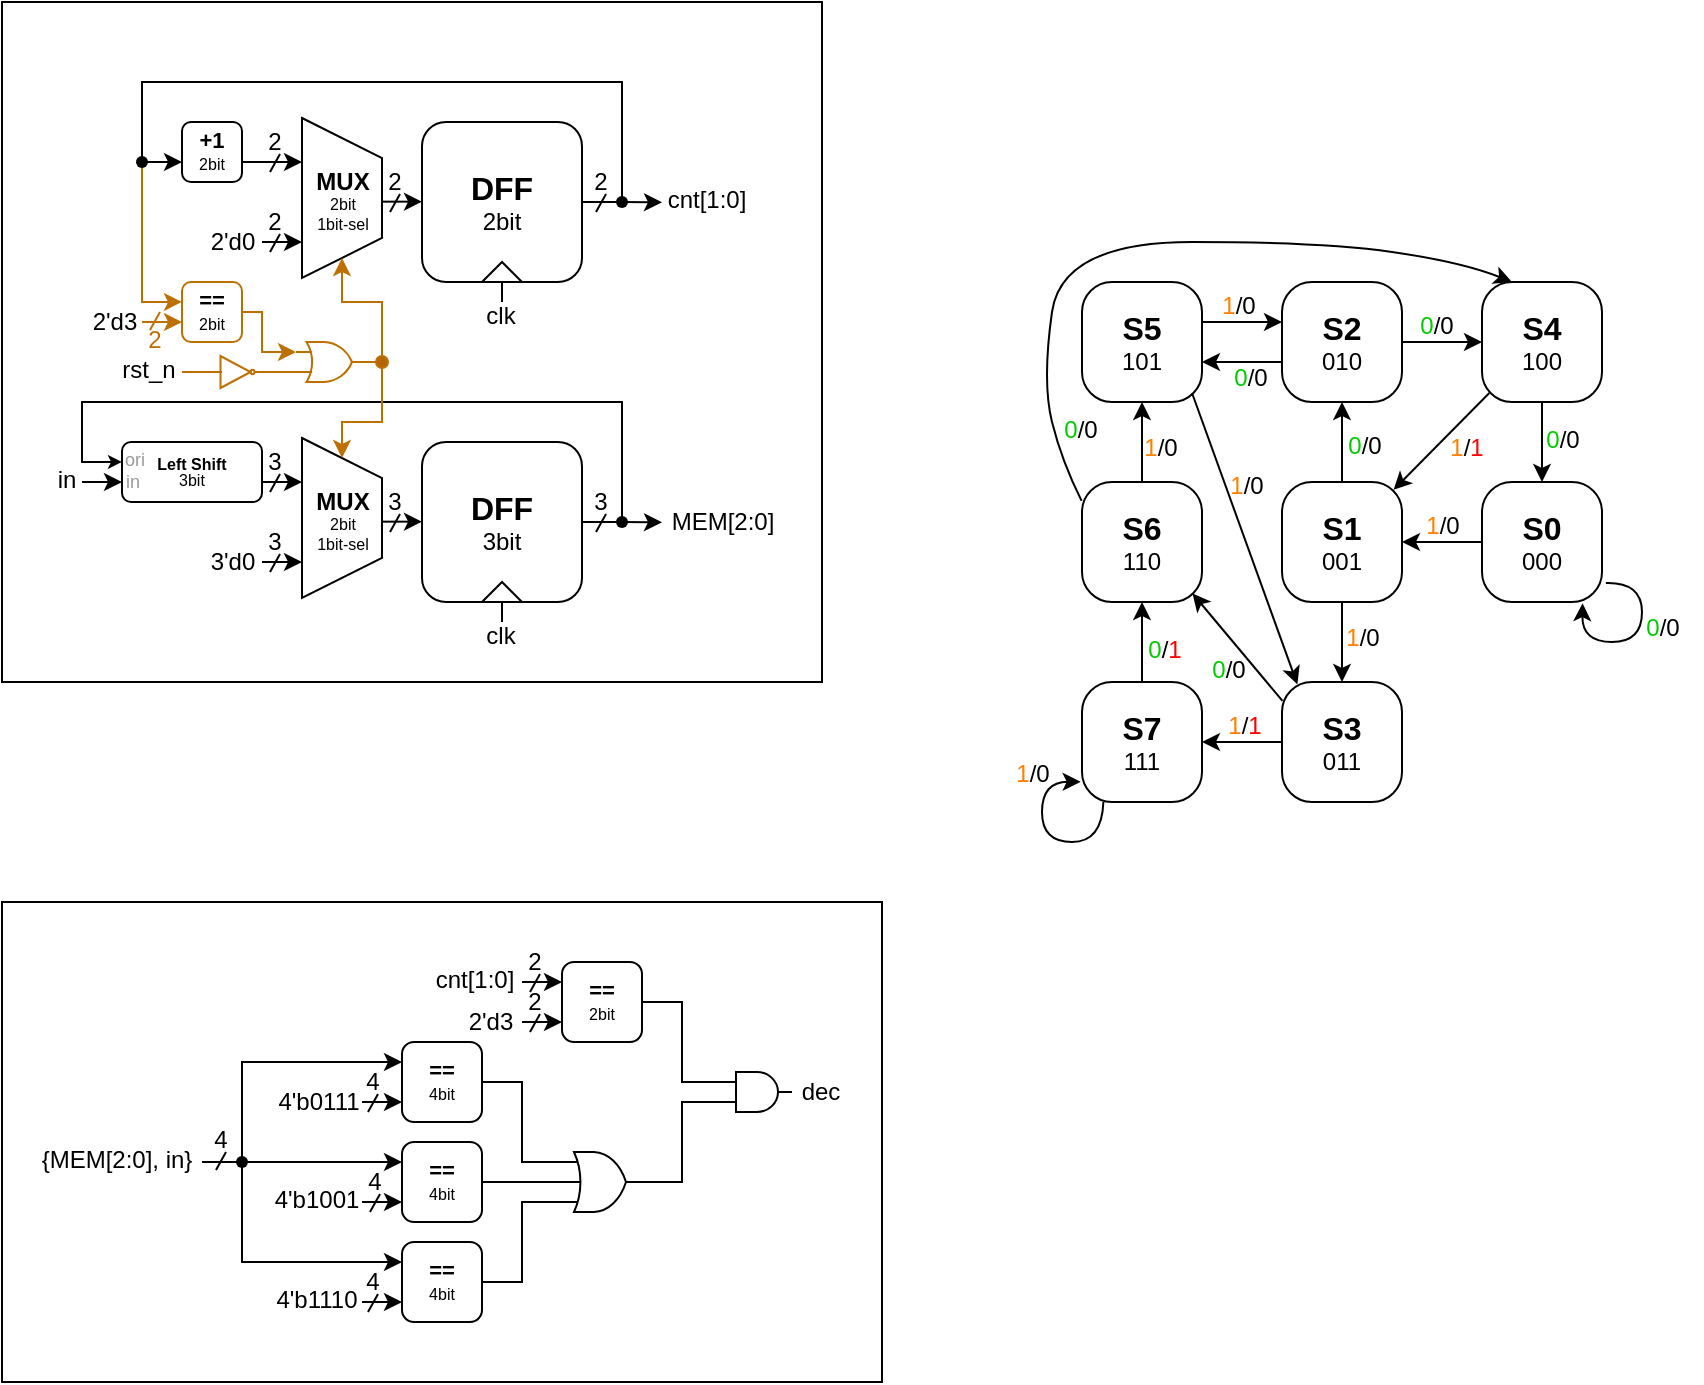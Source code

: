 <mxfile version="24.7.17">
  <diagram name="Page-1" id="tBIAlemMxgHySIvlNtww">
    <mxGraphModel dx="348" dy="252" grid="1" gridSize="10" guides="1" tooltips="1" connect="1" arrows="1" fold="1" page="1" pageScale="1" pageWidth="1920" pageHeight="1200" math="0" shadow="0">
      <root>
        <mxCell id="0" />
        <mxCell id="1" parent="0" />
        <mxCell id="8yPZDUSScdOwpXyMWIPr-29" value="" style="rounded=0;whiteSpace=wrap;html=1;fillColor=none;" parent="1" vertex="1">
          <mxGeometry x="40" y="490" width="440" height="240" as="geometry" />
        </mxCell>
        <mxCell id="8yPZDUSScdOwpXyMWIPr-31" value="2" style="text;html=1;align=center;verticalAlign=middle;resizable=0;points=[];autosize=1;strokeColor=none;fillColor=none;fontColor=#BD7000;" parent="1" vertex="1">
          <mxGeometry x="101" y="194" width="30" height="30" as="geometry" />
        </mxCell>
        <mxCell id="p_a_CTLqghPlbBbGNk3w-123" value="" style="rounded=0;whiteSpace=wrap;html=1;fillColor=none;" parent="1" vertex="1">
          <mxGeometry x="40" y="40" width="410" height="340" as="geometry" />
        </mxCell>
        <mxCell id="p_a_CTLqghPlbBbGNk3w-119" value="clk" style="text;html=1;align=center;verticalAlign=middle;resizable=0;points=[];autosize=1;strokeColor=none;fillColor=none;" parent="1" vertex="1">
          <mxGeometry x="269" y="182" width="40" height="30" as="geometry" />
        </mxCell>
        <mxCell id="3c06vO752q_vNFaw-Ofs-1" value="&lt;font style=&quot;font-size: 16px;&quot;&gt;&lt;b&gt;DFF&lt;/b&gt;&lt;/font&gt;&lt;div&gt;&lt;font style=&quot;font-size: 12px;&quot;&gt;2bit&lt;/font&gt;&lt;/div&gt;" style="rounded=1;whiteSpace=wrap;html=1;" parent="1" vertex="1">
          <mxGeometry x="250" y="100" width="80" height="80" as="geometry" />
        </mxCell>
        <mxCell id="p_a_CTLqghPlbBbGNk3w-1" style="edgeStyle=orthogonalEdgeStyle;rounded=0;orthogonalLoop=1;jettySize=auto;html=1;exitX=1;exitY=0.5;exitDx=0;exitDy=0;" parent="1" source="3c06vO752q_vNFaw-Ofs-1" edge="1">
          <mxGeometry relative="1" as="geometry">
            <mxPoint x="370" y="140.167" as="targetPoint" />
          </mxGeometry>
        </mxCell>
        <mxCell id="p_a_CTLqghPlbBbGNk3w-2" value="cnt[1:0]" style="text;html=1;align=center;verticalAlign=middle;resizable=0;points=[];autosize=1;strokeColor=none;fillColor=none;" parent="1" vertex="1">
          <mxGeometry x="362" y="124" width="60" height="30" as="geometry" />
        </mxCell>
        <mxCell id="p_a_CTLqghPlbBbGNk3w-5" value="" style="group" parent="1" vertex="1" connectable="0">
          <mxGeometry x="324" y="115" width="30" height="30" as="geometry" />
        </mxCell>
        <mxCell id="p_a_CTLqghPlbBbGNk3w-4" value="2" style="text;html=1;align=center;verticalAlign=middle;resizable=0;points=[];autosize=1;strokeColor=none;fillColor=none;" parent="p_a_CTLqghPlbBbGNk3w-5" vertex="1">
          <mxGeometry width="30" height="30" as="geometry" />
        </mxCell>
        <mxCell id="p_a_CTLqghPlbBbGNk3w-3" value="" style="endArrow=none;html=1;rounded=0;" parent="p_a_CTLqghPlbBbGNk3w-5" edge="1">
          <mxGeometry width="50" height="50" relative="1" as="geometry">
            <mxPoint x="13" y="30" as="sourcePoint" />
            <mxPoint x="18" y="21" as="targetPoint" />
          </mxGeometry>
        </mxCell>
        <mxCell id="p_a_CTLqghPlbBbGNk3w-6" value="" style="shape=trapezoid;perimeter=trapezoidPerimeter;whiteSpace=wrap;html=1;fixedSize=1;rotation=90;" parent="1" vertex="1">
          <mxGeometry x="170" y="118" width="80" height="40" as="geometry" />
        </mxCell>
        <mxCell id="p_a_CTLqghPlbBbGNk3w-7" value="&lt;b&gt;MUX&lt;/b&gt;&lt;div style=&quot;font-size: 8px;&quot;&gt;&lt;font style=&quot;font-size: 8px;&quot;&gt;2bit&lt;/font&gt;&lt;/div&gt;&lt;div style=&quot;font-size: 8px;&quot;&gt;&lt;font style=&quot;font-size: 8px;&quot;&gt;1bit-sel&lt;/font&gt;&lt;/div&gt;" style="text;html=1;align=center;verticalAlign=middle;resizable=0;points=[];autosize=1;strokeColor=none;fillColor=none;" parent="1" vertex="1">
          <mxGeometry x="185" y="114" width="50" height="50" as="geometry" />
        </mxCell>
        <mxCell id="p_a_CTLqghPlbBbGNk3w-8" value="" style="endArrow=classic;html=1;rounded=0;" parent="1" edge="1">
          <mxGeometry width="50" height="50" relative="1" as="geometry">
            <mxPoint x="230" y="139.83" as="sourcePoint" />
            <mxPoint x="250" y="139.83" as="targetPoint" />
          </mxGeometry>
        </mxCell>
        <mxCell id="p_a_CTLqghPlbBbGNk3w-9" value="" style="endArrow=classic;html=1;rounded=0;" parent="1" edge="1">
          <mxGeometry width="50" height="50" relative="1" as="geometry">
            <mxPoint x="170" y="160" as="sourcePoint" />
            <mxPoint x="190" y="160" as="targetPoint" />
          </mxGeometry>
        </mxCell>
        <mxCell id="p_a_CTLqghPlbBbGNk3w-10" value="" style="endArrow=classic;html=1;rounded=0;" parent="1" edge="1">
          <mxGeometry width="50" height="50" relative="1" as="geometry">
            <mxPoint x="160" y="120" as="sourcePoint" />
            <mxPoint x="190" y="120" as="targetPoint" />
          </mxGeometry>
        </mxCell>
        <mxCell id="p_a_CTLqghPlbBbGNk3w-11" value="" style="endArrow=classic;html=1;rounded=0;edgeStyle=orthogonalEdgeStyle;entryX=0;entryY=0.667;entryDx=0;entryDy=0;entryPerimeter=0;" parent="1" target="p_a_CTLqghPlbBbGNk3w-12" edge="1">
          <mxGeometry width="50" height="50" relative="1" as="geometry">
            <mxPoint x="350" y="140" as="sourcePoint" />
            <mxPoint x="120" y="120" as="targetPoint" />
            <Array as="points">
              <mxPoint x="350" y="80" />
              <mxPoint x="110" y="80" />
              <mxPoint x="110" y="120" />
            </Array>
          </mxGeometry>
        </mxCell>
        <mxCell id="p_a_CTLqghPlbBbGNk3w-12" value="&lt;p style=&quot;line-height: 0%; font-size: 11px;&quot;&gt;&lt;b&gt;+1&lt;/b&gt;&lt;/p&gt;&lt;div style=&quot;line-height: 0%;&quot;&gt;&lt;font style=&quot;font-size: 8px;&quot;&gt;2bit&lt;/font&gt;&lt;/div&gt;&lt;p&gt;&lt;/p&gt;" style="rounded=1;whiteSpace=wrap;html=1;" parent="1" vertex="1">
          <mxGeometry x="130" y="100" width="30" height="30" as="geometry" />
        </mxCell>
        <mxCell id="p_a_CTLqghPlbBbGNk3w-13" value="" style="group" parent="1" vertex="1" connectable="0">
          <mxGeometry x="161" y="95" width="30" height="30" as="geometry" />
        </mxCell>
        <mxCell id="p_a_CTLqghPlbBbGNk3w-14" value="2" style="text;html=1;align=center;verticalAlign=middle;resizable=0;points=[];autosize=1;strokeColor=none;fillColor=none;" parent="p_a_CTLqghPlbBbGNk3w-13" vertex="1">
          <mxGeometry width="30" height="30" as="geometry" />
        </mxCell>
        <mxCell id="p_a_CTLqghPlbBbGNk3w-15" value="" style="endArrow=none;html=1;rounded=0;" parent="p_a_CTLqghPlbBbGNk3w-13" edge="1">
          <mxGeometry width="50" height="50" relative="1" as="geometry">
            <mxPoint x="13" y="30" as="sourcePoint" />
            <mxPoint x="18" y="21" as="targetPoint" />
          </mxGeometry>
        </mxCell>
        <mxCell id="p_a_CTLqghPlbBbGNk3w-16" value="" style="group" parent="1" vertex="1" connectable="0">
          <mxGeometry x="221" y="115" width="30" height="30" as="geometry" />
        </mxCell>
        <mxCell id="p_a_CTLqghPlbBbGNk3w-17" value="2" style="text;html=1;align=center;verticalAlign=middle;resizable=0;points=[];autosize=1;strokeColor=none;fillColor=none;" parent="p_a_CTLqghPlbBbGNk3w-16" vertex="1">
          <mxGeometry width="30" height="30" as="geometry" />
        </mxCell>
        <mxCell id="p_a_CTLqghPlbBbGNk3w-18" value="" style="endArrow=none;html=1;rounded=0;" parent="p_a_CTLqghPlbBbGNk3w-16" edge="1">
          <mxGeometry width="50" height="50" relative="1" as="geometry">
            <mxPoint x="13" y="30" as="sourcePoint" />
            <mxPoint x="18" y="21" as="targetPoint" />
          </mxGeometry>
        </mxCell>
        <mxCell id="p_a_CTLqghPlbBbGNk3w-19" value="2&#39;d0" style="text;html=1;align=center;verticalAlign=middle;resizable=0;points=[];autosize=1;strokeColor=none;fillColor=none;" parent="1" vertex="1">
          <mxGeometry x="130" y="145" width="50" height="30" as="geometry" />
        </mxCell>
        <mxCell id="p_a_CTLqghPlbBbGNk3w-20" value="" style="shape=ellipse;fillColor=#000000;strokeColor=none;html=1;sketch=0;fontFamily=Helvetica;fontSize=11;fontColor=default;labelBackgroundColor=default;" parent="1" vertex="1">
          <mxGeometry x="347" y="137" width="6" height="6" as="geometry" />
        </mxCell>
        <mxCell id="p_a_CTLqghPlbBbGNk3w-48" value="&lt;font style=&quot;font-size: 16px;&quot;&gt;&lt;b&gt;DFF&lt;/b&gt;&lt;/font&gt;&lt;div&gt;&lt;font style=&quot;font-size: 12px;&quot;&gt;3bit&lt;/font&gt;&lt;/div&gt;" style="rounded=1;whiteSpace=wrap;html=1;" parent="1" vertex="1">
          <mxGeometry x="250" y="260" width="80" height="80" as="geometry" />
        </mxCell>
        <mxCell id="p_a_CTLqghPlbBbGNk3w-49" style="edgeStyle=orthogonalEdgeStyle;rounded=0;orthogonalLoop=1;jettySize=auto;html=1;exitX=1;exitY=0.5;exitDx=0;exitDy=0;" parent="1" source="p_a_CTLqghPlbBbGNk3w-48" edge="1">
          <mxGeometry relative="1" as="geometry">
            <mxPoint x="370" y="300.167" as="targetPoint" />
          </mxGeometry>
        </mxCell>
        <mxCell id="p_a_CTLqghPlbBbGNk3w-50" value="MEM[2:0]" style="text;html=1;align=center;verticalAlign=middle;resizable=0;points=[];autosize=1;strokeColor=none;fillColor=none;" parent="1" vertex="1">
          <mxGeometry x="365" y="285" width="70" height="30" as="geometry" />
        </mxCell>
        <mxCell id="p_a_CTLqghPlbBbGNk3w-51" value="" style="group" parent="1" vertex="1" connectable="0">
          <mxGeometry x="324" y="275" width="30" height="30" as="geometry" />
        </mxCell>
        <mxCell id="p_a_CTLqghPlbBbGNk3w-52" value="3" style="text;html=1;align=center;verticalAlign=middle;resizable=0;points=[];autosize=1;strokeColor=none;fillColor=none;" parent="p_a_CTLqghPlbBbGNk3w-51" vertex="1">
          <mxGeometry width="30" height="30" as="geometry" />
        </mxCell>
        <mxCell id="p_a_CTLqghPlbBbGNk3w-53" value="" style="endArrow=none;html=1;rounded=0;" parent="p_a_CTLqghPlbBbGNk3w-51" edge="1">
          <mxGeometry width="50" height="50" relative="1" as="geometry">
            <mxPoint x="13" y="30" as="sourcePoint" />
            <mxPoint x="18" y="21" as="targetPoint" />
          </mxGeometry>
        </mxCell>
        <mxCell id="p_a_CTLqghPlbBbGNk3w-54" value="" style="shape=trapezoid;perimeter=trapezoidPerimeter;whiteSpace=wrap;html=1;fixedSize=1;rotation=90;" parent="1" vertex="1">
          <mxGeometry x="170" y="278" width="80" height="40" as="geometry" />
        </mxCell>
        <mxCell id="p_a_CTLqghPlbBbGNk3w-55" value="&lt;b&gt;MUX&lt;/b&gt;&lt;div style=&quot;font-size: 8px;&quot;&gt;&lt;font style=&quot;font-size: 8px;&quot;&gt;2bit&lt;/font&gt;&lt;/div&gt;&lt;div style=&quot;font-size: 8px;&quot;&gt;&lt;font style=&quot;font-size: 8px;&quot;&gt;1bit-sel&lt;/font&gt;&lt;/div&gt;" style="text;html=1;align=center;verticalAlign=middle;resizable=0;points=[];autosize=1;strokeColor=none;fillColor=none;" parent="1" vertex="1">
          <mxGeometry x="185" y="274" width="50" height="50" as="geometry" />
        </mxCell>
        <mxCell id="p_a_CTLqghPlbBbGNk3w-56" value="" style="endArrow=classic;html=1;rounded=0;" parent="1" edge="1">
          <mxGeometry width="50" height="50" relative="1" as="geometry">
            <mxPoint x="230" y="299.83" as="sourcePoint" />
            <mxPoint x="250" y="299.83" as="targetPoint" />
          </mxGeometry>
        </mxCell>
        <mxCell id="p_a_CTLqghPlbBbGNk3w-57" value="" style="endArrow=classic;html=1;rounded=0;" parent="1" edge="1">
          <mxGeometry width="50" height="50" relative="1" as="geometry">
            <mxPoint x="170" y="320" as="sourcePoint" />
            <mxPoint x="190" y="320" as="targetPoint" />
          </mxGeometry>
        </mxCell>
        <mxCell id="p_a_CTLqghPlbBbGNk3w-58" value="" style="endArrow=classic;html=1;rounded=0;" parent="1" edge="1">
          <mxGeometry width="50" height="50" relative="1" as="geometry">
            <mxPoint x="160" y="280" as="sourcePoint" />
            <mxPoint x="190" y="280" as="targetPoint" />
          </mxGeometry>
        </mxCell>
        <mxCell id="p_a_CTLqghPlbBbGNk3w-59" value="" style="endArrow=classic;html=1;rounded=0;edgeStyle=orthogonalEdgeStyle;entryX=0;entryY=0.333;entryDx=0;entryDy=0;entryPerimeter=0;endSize=4;" parent="1" target="p_a_CTLqghPlbBbGNk3w-60" edge="1">
          <mxGeometry width="50" height="50" relative="1" as="geometry">
            <mxPoint x="350" y="300" as="sourcePoint" />
            <mxPoint x="120" y="280" as="targetPoint" />
            <Array as="points">
              <mxPoint x="350" y="240" />
              <mxPoint x="80" y="240" />
              <mxPoint x="80" y="270" />
            </Array>
          </mxGeometry>
        </mxCell>
        <mxCell id="p_a_CTLqghPlbBbGNk3w-60" value="&lt;p style=&quot;line-height: 0%; font-size: 8px;&quot;&gt;&lt;b style=&quot;font-size: 8px;&quot;&gt;&lt;font style=&quot;font-size: 8px;&quot;&gt;Left Shift&lt;/font&gt;&lt;/b&gt;&lt;/p&gt;&lt;div style=&quot;line-height: 0%; font-size: 8px;&quot;&gt;&lt;font style=&quot;font-size: 8px;&quot;&gt;3bit&lt;/font&gt;&lt;/div&gt;&lt;p style=&quot;font-size: 8px;&quot;&gt;&lt;/p&gt;" style="rounded=1;whiteSpace=wrap;html=1;fontSize=8;" parent="1" vertex="1">
          <mxGeometry x="100" y="260" width="70" height="30" as="geometry" />
        </mxCell>
        <mxCell id="p_a_CTLqghPlbBbGNk3w-61" value="" style="group" parent="1" vertex="1" connectable="0">
          <mxGeometry x="161" y="255" width="30" height="30" as="geometry" />
        </mxCell>
        <mxCell id="p_a_CTLqghPlbBbGNk3w-62" value="3" style="text;html=1;align=center;verticalAlign=middle;resizable=0;points=[];autosize=1;strokeColor=none;fillColor=none;" parent="p_a_CTLqghPlbBbGNk3w-61" vertex="1">
          <mxGeometry width="30" height="30" as="geometry" />
        </mxCell>
        <mxCell id="p_a_CTLqghPlbBbGNk3w-63" value="" style="endArrow=none;html=1;rounded=0;" parent="p_a_CTLqghPlbBbGNk3w-61" edge="1">
          <mxGeometry width="50" height="50" relative="1" as="geometry">
            <mxPoint x="13" y="30" as="sourcePoint" />
            <mxPoint x="18" y="21" as="targetPoint" />
          </mxGeometry>
        </mxCell>
        <mxCell id="p_a_CTLqghPlbBbGNk3w-64" value="" style="group" parent="1" vertex="1" connectable="0">
          <mxGeometry x="221" y="275" width="30" height="30" as="geometry" />
        </mxCell>
        <mxCell id="p_a_CTLqghPlbBbGNk3w-65" value="3" style="text;html=1;align=center;verticalAlign=middle;resizable=0;points=[];autosize=1;strokeColor=none;fillColor=none;" parent="p_a_CTLqghPlbBbGNk3w-64" vertex="1">
          <mxGeometry width="30" height="30" as="geometry" />
        </mxCell>
        <mxCell id="p_a_CTLqghPlbBbGNk3w-66" value="" style="endArrow=none;html=1;rounded=0;" parent="p_a_CTLqghPlbBbGNk3w-64" edge="1">
          <mxGeometry width="50" height="50" relative="1" as="geometry">
            <mxPoint x="13" y="30" as="sourcePoint" />
            <mxPoint x="18" y="21" as="targetPoint" />
          </mxGeometry>
        </mxCell>
        <mxCell id="p_a_CTLqghPlbBbGNk3w-67" value="3&#39;d0" style="text;html=1;align=center;verticalAlign=middle;resizable=0;points=[];autosize=1;strokeColor=none;fillColor=none;" parent="1" vertex="1">
          <mxGeometry x="130" y="305" width="50" height="30" as="geometry" />
        </mxCell>
        <mxCell id="p_a_CTLqghPlbBbGNk3w-68" value="" style="shape=ellipse;fillColor=#000000;strokeColor=none;html=1;sketch=0;fontFamily=Helvetica;fontSize=11;fontColor=default;labelBackgroundColor=default;" parent="1" vertex="1">
          <mxGeometry x="347" y="297" width="6" height="6" as="geometry" />
        </mxCell>
        <mxCell id="p_a_CTLqghPlbBbGNk3w-70" value="" style="endArrow=classic;html=1;rounded=0;edgeStyle=orthogonalEdgeStyle;endFill=1;entryX=0;entryY=0.333;entryDx=0;entryDy=0;entryPerimeter=0;fillColor=#f0a30a;strokeColor=#BD7000;" parent="1" target="p_a_CTLqghPlbBbGNk3w-74" edge="1">
          <mxGeometry width="50" height="50" relative="1" as="geometry">
            <mxPoint x="110" y="120" as="sourcePoint" />
            <mxPoint x="100" y="190" as="targetPoint" />
            <Array as="points">
              <mxPoint x="110" y="190" />
            </Array>
          </mxGeometry>
        </mxCell>
        <mxCell id="p_a_CTLqghPlbBbGNk3w-71" value="" style="endArrow=classic;html=1;rounded=0;fillColor=#f0a30a;strokeColor=#BD7000;" parent="1" edge="1">
          <mxGeometry width="50" height="50" relative="1" as="geometry">
            <mxPoint x="110" y="200" as="sourcePoint" />
            <mxPoint x="130" y="200" as="targetPoint" />
          </mxGeometry>
        </mxCell>
        <mxCell id="p_a_CTLqghPlbBbGNk3w-82" style="edgeStyle=orthogonalEdgeStyle;rounded=0;orthogonalLoop=1;jettySize=auto;html=1;exitX=1;exitY=0.5;exitDx=0;exitDy=0;exitPerimeter=0;entryX=1;entryY=0.5;entryDx=0;entryDy=0;fillColor=#f0a30a;strokeColor=#BD7000;" parent="1" source="p_a_CTLqghPlbBbGNk3w-72" target="p_a_CTLqghPlbBbGNk3w-6" edge="1">
          <mxGeometry relative="1" as="geometry">
            <mxPoint x="230.0" y="219.963" as="targetPoint" />
            <Array as="points">
              <mxPoint x="230" y="220" />
              <mxPoint x="230" y="190" />
              <mxPoint x="210" y="190" />
            </Array>
          </mxGeometry>
        </mxCell>
        <mxCell id="p_a_CTLqghPlbBbGNk3w-72" value="" style="verticalLabelPosition=bottom;shadow=0;dashed=0;align=center;html=1;verticalAlign=top;shape=mxgraph.electrical.logic_gates.logic_gate;operation=or;rotation=0;fillColor=none;fontColor=#000000;strokeColor=#BD7000;" parent="1" vertex="1">
          <mxGeometry x="187" y="210" width="35" height="20" as="geometry" />
        </mxCell>
        <mxCell id="p_a_CTLqghPlbBbGNk3w-73" value="" style="shape=ellipse;fillColor=#000000;strokeColor=none;html=1;sketch=0;fontFamily=Helvetica;fontSize=11;fontColor=default;labelBackgroundColor=default;" parent="1" vertex="1">
          <mxGeometry x="107" y="117" width="6" height="6" as="geometry" />
        </mxCell>
        <mxCell id="p_a_CTLqghPlbBbGNk3w-74" value="&lt;p style=&quot;line-height: 0%; font-size: 11px;&quot;&gt;&lt;b&gt;==&lt;/b&gt;&lt;/p&gt;&lt;div style=&quot;line-height: 0%;&quot;&gt;&lt;font style=&quot;font-size: 8px;&quot;&gt;2bit&lt;/font&gt;&lt;/div&gt;&lt;p&gt;&lt;/p&gt;" style="rounded=1;whiteSpace=wrap;html=1;fillColor=none;fontColor=#000000;strokeColor=#BD7000;" parent="1" vertex="1">
          <mxGeometry x="130" y="180" width="30" height="30" as="geometry" />
        </mxCell>
        <mxCell id="p_a_CTLqghPlbBbGNk3w-75" value="2&#39;d3" style="text;html=1;align=center;verticalAlign=middle;resizable=0;points=[];autosize=1;strokeColor=none;fillColor=none;fontColor=#000000;" parent="1" vertex="1">
          <mxGeometry x="71" y="185" width="50" height="30" as="geometry" />
        </mxCell>
        <mxCell id="p_a_CTLqghPlbBbGNk3w-76" style="edgeStyle=orthogonalEdgeStyle;rounded=0;orthogonalLoop=1;jettySize=auto;html=1;exitX=1;exitY=0.5;exitDx=0;exitDy=0;entryX=0;entryY=0.25;entryDx=0;entryDy=0;entryPerimeter=0;fillColor=#f0a30a;strokeColor=#BD7000;" parent="1" source="p_a_CTLqghPlbBbGNk3w-74" target="p_a_CTLqghPlbBbGNk3w-72" edge="1">
          <mxGeometry relative="1" as="geometry">
            <Array as="points">
              <mxPoint x="170" y="195" />
              <mxPoint x="170" y="215" />
            </Array>
          </mxGeometry>
        </mxCell>
        <mxCell id="p_a_CTLqghPlbBbGNk3w-80" style="edgeStyle=orthogonalEdgeStyle;rounded=0;orthogonalLoop=1;jettySize=auto;html=1;exitX=0;exitY=0.5;exitDx=0;exitDy=0;exitPerimeter=0;endArrow=none;endFill=0;fillColor=#f0a30a;strokeColor=#BD7000;" parent="1" source="p_a_CTLqghPlbBbGNk3w-78" edge="1">
          <mxGeometry relative="1" as="geometry">
            <mxPoint x="130.0" y="225.047" as="targetPoint" />
          </mxGeometry>
        </mxCell>
        <mxCell id="p_a_CTLqghPlbBbGNk3w-78" value="" style="verticalLabelPosition=bottom;shadow=0;dashed=0;align=center;html=1;verticalAlign=top;shape=mxgraph.electrical.logic_gates.inverter_2;rotation=0;fillColor=none;fontColor=#000000;strokeColor=#BD7000;" parent="1" vertex="1">
          <mxGeometry x="145" y="217" width="25" height="16" as="geometry" />
        </mxCell>
        <mxCell id="p_a_CTLqghPlbBbGNk3w-79" style="edgeStyle=orthogonalEdgeStyle;rounded=0;orthogonalLoop=1;jettySize=auto;html=1;exitX=1;exitY=0.5;exitDx=0;exitDy=0;exitPerimeter=0;endArrow=none;endFill=0;entryX=0;entryY=0.75;entryDx=0;entryDy=0;entryPerimeter=0;fillColor=#f0a30a;strokeColor=#BD7000;" parent="1" source="p_a_CTLqghPlbBbGNk3w-78" target="p_a_CTLqghPlbBbGNk3w-72" edge="1">
          <mxGeometry relative="1" as="geometry">
            <mxPoint x="180" y="225" as="targetPoint" />
          </mxGeometry>
        </mxCell>
        <mxCell id="p_a_CTLqghPlbBbGNk3w-81" value="rst_n" style="text;html=1;align=center;verticalAlign=middle;resizable=0;points=[];autosize=1;strokeColor=none;fillColor=none;fontColor=#000000;" parent="1" vertex="1">
          <mxGeometry x="88" y="209" width="50" height="30" as="geometry" />
        </mxCell>
        <mxCell id="p_a_CTLqghPlbBbGNk3w-83" style="edgeStyle=orthogonalEdgeStyle;rounded=0;orthogonalLoop=1;jettySize=auto;html=1;entryX=0;entryY=0.5;entryDx=0;entryDy=0;fillColor=#f0a30a;strokeColor=#BD7000;" parent="1" target="p_a_CTLqghPlbBbGNk3w-54" edge="1">
          <mxGeometry relative="1" as="geometry">
            <mxPoint x="220" y="178" as="targetPoint" />
            <mxPoint x="230" y="220" as="sourcePoint" />
            <Array as="points">
              <mxPoint x="230" y="250" />
              <mxPoint x="210" y="250" />
            </Array>
          </mxGeometry>
        </mxCell>
        <mxCell id="p_a_CTLqghPlbBbGNk3w-84" value="" style="shape=ellipse;fillColor=#B46504;strokeColor=#BD7000;html=1;sketch=0;fontFamily=Helvetica;fontSize=11;fontColor=#000000;labelBackgroundColor=default;" parent="1" vertex="1">
          <mxGeometry x="227" y="217" width="6" height="6" as="geometry" />
        </mxCell>
        <mxCell id="p_a_CTLqghPlbBbGNk3w-86" value="" style="endArrow=classic;html=1;rounded=0;" parent="1" edge="1">
          <mxGeometry width="50" height="50" relative="1" as="geometry">
            <mxPoint x="80" y="280" as="sourcePoint" />
            <mxPoint x="100" y="280" as="targetPoint" />
          </mxGeometry>
        </mxCell>
        <mxCell id="p_a_CTLqghPlbBbGNk3w-87" value="in" style="text;html=1;align=center;verticalAlign=middle;resizable=0;points=[];autosize=1;strokeColor=none;fillColor=none;" parent="1" vertex="1">
          <mxGeometry x="57" y="264" width="30" height="30" as="geometry" />
        </mxCell>
        <mxCell id="p_a_CTLqghPlbBbGNk3w-88" value="ori" style="text;html=1;align=center;verticalAlign=middle;resizable=0;points=[];autosize=1;strokeColor=none;fillColor=none;fontSize=9;fontColor=#999999;" parent="1" vertex="1">
          <mxGeometry x="91" y="259" width="30" height="20" as="geometry" />
        </mxCell>
        <mxCell id="p_a_CTLqghPlbBbGNk3w-89" value="in" style="text;html=1;align=center;verticalAlign=middle;resizable=0;points=[];autosize=1;strokeColor=none;fillColor=none;fontSize=9;fontColor=#999999;" parent="1" vertex="1">
          <mxGeometry x="90" y="270" width="30" height="20" as="geometry" />
        </mxCell>
        <mxCell id="p_a_CTLqghPlbBbGNk3w-90" value="" style="group" parent="1" vertex="1" connectable="0">
          <mxGeometry x="161" y="135" width="30" height="30" as="geometry" />
        </mxCell>
        <mxCell id="p_a_CTLqghPlbBbGNk3w-91" value="2" style="text;html=1;align=center;verticalAlign=middle;resizable=0;points=[];autosize=1;strokeColor=none;fillColor=none;" parent="p_a_CTLqghPlbBbGNk3w-90" vertex="1">
          <mxGeometry width="30" height="30" as="geometry" />
        </mxCell>
        <mxCell id="p_a_CTLqghPlbBbGNk3w-92" value="" style="endArrow=none;html=1;rounded=0;" parent="p_a_CTLqghPlbBbGNk3w-90" edge="1">
          <mxGeometry width="50" height="50" relative="1" as="geometry">
            <mxPoint x="13" y="30" as="sourcePoint" />
            <mxPoint x="18" y="21" as="targetPoint" />
          </mxGeometry>
        </mxCell>
        <mxCell id="p_a_CTLqghPlbBbGNk3w-93" value="" style="group" parent="1" vertex="1" connectable="0">
          <mxGeometry x="161" y="295" width="30" height="30" as="geometry" />
        </mxCell>
        <mxCell id="p_a_CTLqghPlbBbGNk3w-94" value="3" style="text;html=1;align=center;verticalAlign=middle;resizable=0;points=[];autosize=1;strokeColor=none;fillColor=none;" parent="p_a_CTLqghPlbBbGNk3w-93" vertex="1">
          <mxGeometry width="30" height="30" as="geometry" />
        </mxCell>
        <mxCell id="p_a_CTLqghPlbBbGNk3w-95" value="" style="endArrow=none;html=1;rounded=0;" parent="p_a_CTLqghPlbBbGNk3w-93" edge="1">
          <mxGeometry width="50" height="50" relative="1" as="geometry">
            <mxPoint x="13" y="30" as="sourcePoint" />
            <mxPoint x="18" y="21" as="targetPoint" />
          </mxGeometry>
        </mxCell>
        <mxCell id="p_a_CTLqghPlbBbGNk3w-109" style="edgeStyle=orthogonalEdgeStyle;rounded=0;orthogonalLoop=1;jettySize=auto;html=1;exitX=1;exitY=0.5;exitDx=0;exitDy=0;entryX=0;entryY=0.167;entryDx=0;entryDy=0;entryPerimeter=0;endArrow=none;endFill=0;" parent="1" source="p_a_CTLqghPlbBbGNk3w-96" target="p_a_CTLqghPlbBbGNk3w-110" edge="1">
          <mxGeometry relative="1" as="geometry">
            <mxPoint x="310" y="579.857" as="targetPoint" />
          </mxGeometry>
        </mxCell>
        <mxCell id="p_a_CTLqghPlbBbGNk3w-96" value="&lt;p style=&quot;line-height: 0%; font-size: 11px;&quot;&gt;&lt;b&gt;==&lt;/b&gt;&lt;/p&gt;&lt;div style=&quot;line-height: 0%;&quot;&gt;&lt;font style=&quot;font-size: 8px;&quot;&gt;4bit&lt;/font&gt;&lt;/div&gt;&lt;p&gt;&lt;/p&gt;" style="rounded=1;whiteSpace=wrap;html=1;" parent="1" vertex="1">
          <mxGeometry x="240" y="560" width="40" height="40" as="geometry" />
        </mxCell>
        <mxCell id="p_a_CTLqghPlbBbGNk3w-97" value="&lt;p style=&quot;line-height: 0%; font-size: 11px;&quot;&gt;&lt;b&gt;==&lt;/b&gt;&lt;/p&gt;&lt;div style=&quot;line-height: 0%;&quot;&gt;&lt;font style=&quot;font-size: 8px;&quot;&gt;4bit&lt;/font&gt;&lt;/div&gt;&lt;p&gt;&lt;/p&gt;" style="rounded=1;whiteSpace=wrap;html=1;" parent="1" vertex="1">
          <mxGeometry x="240" y="610" width="40" height="40" as="geometry" />
        </mxCell>
        <mxCell id="p_a_CTLqghPlbBbGNk3w-98" value="&lt;p style=&quot;line-height: 0%; font-size: 11px;&quot;&gt;&lt;b&gt;==&lt;/b&gt;&lt;/p&gt;&lt;div style=&quot;line-height: 0%;&quot;&gt;&lt;font style=&quot;font-size: 8px;&quot;&gt;4bit&lt;/font&gt;&lt;/div&gt;&lt;p&gt;&lt;/p&gt;" style="rounded=1;whiteSpace=wrap;html=1;" parent="1" vertex="1">
          <mxGeometry x="240" y="660" width="40" height="40" as="geometry" />
        </mxCell>
        <mxCell id="p_a_CTLqghPlbBbGNk3w-99" value="" style="endArrow=classic;html=1;rounded=0;entryX=0;entryY=0.75;entryDx=0;entryDy=0;" parent="1" target="p_a_CTLqghPlbBbGNk3w-96" edge="1">
          <mxGeometry width="50" height="50" relative="1" as="geometry">
            <mxPoint x="220" y="590" as="sourcePoint" />
            <mxPoint x="220" y="590" as="targetPoint" />
          </mxGeometry>
        </mxCell>
        <mxCell id="p_a_CTLqghPlbBbGNk3w-100" value="" style="endArrow=classic;html=1;rounded=0;entryX=0;entryY=0.75;entryDx=0;entryDy=0;" parent="1" edge="1">
          <mxGeometry width="50" height="50" relative="1" as="geometry">
            <mxPoint x="220" y="640" as="sourcePoint" />
            <mxPoint x="240" y="640" as="targetPoint" />
          </mxGeometry>
        </mxCell>
        <mxCell id="p_a_CTLqghPlbBbGNk3w-101" value="" style="endArrow=classic;html=1;rounded=0;entryX=0;entryY=0.75;entryDx=0;entryDy=0;" parent="1" edge="1">
          <mxGeometry width="50" height="50" relative="1" as="geometry">
            <mxPoint x="220" y="690" as="sourcePoint" />
            <mxPoint x="240" y="690" as="targetPoint" />
          </mxGeometry>
        </mxCell>
        <mxCell id="p_a_CTLqghPlbBbGNk3w-102" value="4&#39;b0111" style="text;html=1;align=center;verticalAlign=middle;resizable=0;points=[];autosize=1;strokeColor=none;fillColor=none;" parent="1" vertex="1">
          <mxGeometry x="168" y="575" width="60" height="30" as="geometry" />
        </mxCell>
        <mxCell id="p_a_CTLqghPlbBbGNk3w-103" value="4&#39;b1001" style="text;html=1;align=center;verticalAlign=middle;resizable=0;points=[];autosize=1;strokeColor=none;fillColor=none;" parent="1" vertex="1">
          <mxGeometry x="162" y="624" width="70" height="30" as="geometry" />
        </mxCell>
        <mxCell id="p_a_CTLqghPlbBbGNk3w-104" value="4&#39;b1110" style="text;html=1;align=center;verticalAlign=middle;resizable=0;points=[];autosize=1;strokeColor=none;fillColor=none;" parent="1" vertex="1">
          <mxGeometry x="167" y="674" width="60" height="30" as="geometry" />
        </mxCell>
        <mxCell id="p_a_CTLqghPlbBbGNk3w-105" value="" style="endArrow=classic;html=1;rounded=0;entryX=0;entryY=0.25;entryDx=0;entryDy=0;edgeStyle=orthogonalEdgeStyle;" parent="1" target="p_a_CTLqghPlbBbGNk3w-96" edge="1">
          <mxGeometry width="50" height="50" relative="1" as="geometry">
            <mxPoint x="140" y="620" as="sourcePoint" />
            <mxPoint x="170" y="590" as="targetPoint" />
            <Array as="points">
              <mxPoint x="160" y="620" />
              <mxPoint x="160" y="570" />
            </Array>
          </mxGeometry>
        </mxCell>
        <mxCell id="p_a_CTLqghPlbBbGNk3w-106" value="" style="endArrow=classic;html=1;rounded=0;" parent="1" edge="1">
          <mxGeometry width="50" height="50" relative="1" as="geometry">
            <mxPoint x="160" y="620" as="sourcePoint" />
            <mxPoint x="240" y="620" as="targetPoint" />
          </mxGeometry>
        </mxCell>
        <mxCell id="p_a_CTLqghPlbBbGNk3w-107" value="" style="endArrow=classic;html=1;rounded=0;entryX=0;entryY=0.25;entryDx=0;entryDy=0;edgeStyle=orthogonalEdgeStyle;" parent="1" target="p_a_CTLqghPlbBbGNk3w-98" edge="1">
          <mxGeometry width="50" height="50" relative="1" as="geometry">
            <mxPoint x="140" y="620" as="sourcePoint" />
            <mxPoint x="250" y="580" as="targetPoint" />
            <Array as="points">
              <mxPoint x="160" y="620" />
              <mxPoint x="160" y="670" />
            </Array>
          </mxGeometry>
        </mxCell>
        <mxCell id="p_a_CTLqghPlbBbGNk3w-108" value="" style="shape=ellipse;fillColor=#000000;strokeColor=none;html=1;sketch=0;fontFamily=Helvetica;fontSize=11;fontColor=default;labelBackgroundColor=default;" parent="1" vertex="1">
          <mxGeometry x="157" y="617" width="6" height="6" as="geometry" />
        </mxCell>
        <mxCell id="p_a_CTLqghPlbBbGNk3w-113" style="edgeStyle=orthogonalEdgeStyle;rounded=0;orthogonalLoop=1;jettySize=auto;html=1;exitX=1;exitY=0.5;exitDx=0;exitDy=0;exitPerimeter=0;" parent="1" source="p_a_CTLqghPlbBbGNk3w-110" edge="1">
          <mxGeometry relative="1" as="geometry">
            <mxPoint x="360.17" y="630.189" as="targetPoint" />
          </mxGeometry>
        </mxCell>
        <mxCell id="8yPZDUSScdOwpXyMWIPr-1" style="edgeStyle=orthogonalEdgeStyle;rounded=0;orthogonalLoop=1;jettySize=auto;html=1;exitX=1;exitY=0.5;exitDx=0;exitDy=0;exitPerimeter=0;endArrow=none;endFill=0;entryX=0;entryY=0.75;entryDx=0;entryDy=0;entryPerimeter=0;" parent="1" source="p_a_CTLqghPlbBbGNk3w-110" target="8yPZDUSScdOwpXyMWIPr-2" edge="1">
          <mxGeometry relative="1" as="geometry">
            <mxPoint x="400" y="630.333" as="targetPoint" />
          </mxGeometry>
        </mxCell>
        <mxCell id="p_a_CTLqghPlbBbGNk3w-110" value="" style="verticalLabelPosition=bottom;shadow=0;dashed=0;align=center;html=1;verticalAlign=top;shape=mxgraph.electrical.logic_gates.logic_gate;operation=or;rotation=0;numInputs=3;" parent="1" vertex="1">
          <mxGeometry x="320" y="615" width="40" height="30" as="geometry" />
        </mxCell>
        <mxCell id="p_a_CTLqghPlbBbGNk3w-111" style="edgeStyle=orthogonalEdgeStyle;rounded=0;orthogonalLoop=1;jettySize=auto;html=1;exitX=1;exitY=0.5;exitDx=0;exitDy=0;entryX=0;entryY=0.5;entryDx=0;entryDy=0;entryPerimeter=0;endArrow=none;endFill=0;" parent="1" source="p_a_CTLqghPlbBbGNk3w-97" target="p_a_CTLqghPlbBbGNk3w-110" edge="1">
          <mxGeometry relative="1" as="geometry" />
        </mxCell>
        <mxCell id="p_a_CTLqghPlbBbGNk3w-112" style="edgeStyle=orthogonalEdgeStyle;rounded=0;orthogonalLoop=1;jettySize=auto;html=1;exitX=1;exitY=0.5;exitDx=0;exitDy=0;entryX=0;entryY=0.833;entryDx=0;entryDy=0;entryPerimeter=0;endArrow=none;endFill=0;" parent="1" source="p_a_CTLqghPlbBbGNk3w-98" target="p_a_CTLqghPlbBbGNk3w-110" edge="1">
          <mxGeometry relative="1" as="geometry" />
        </mxCell>
        <mxCell id="p_a_CTLqghPlbBbGNk3w-114" value="dec" style="text;html=1;align=center;verticalAlign=middle;resizable=0;points=[];autosize=1;strokeColor=none;fillColor=none;" parent="1" vertex="1">
          <mxGeometry x="429" y="570" width="40" height="30" as="geometry" />
        </mxCell>
        <mxCell id="p_a_CTLqghPlbBbGNk3w-115" value="{MEM[2:0], in}" style="text;html=1;align=center;verticalAlign=middle;resizable=0;points=[];autosize=1;strokeColor=none;fillColor=none;" parent="1" vertex="1">
          <mxGeometry x="47" y="604" width="100" height="30" as="geometry" />
        </mxCell>
        <mxCell id="p_a_CTLqghPlbBbGNk3w-116" value="" style="triangle;whiteSpace=wrap;html=1;rotation=-90;" parent="1" vertex="1">
          <mxGeometry x="285" y="165" width="10" height="20" as="geometry" />
        </mxCell>
        <mxCell id="p_a_CTLqghPlbBbGNk3w-117" value="" style="triangle;whiteSpace=wrap;html=1;rotation=-90;" parent="1" vertex="1">
          <mxGeometry x="285" y="325" width="10" height="20" as="geometry" />
        </mxCell>
        <mxCell id="p_a_CTLqghPlbBbGNk3w-118" value="" style="endArrow=none;html=1;rounded=0;endFill=0;" parent="1" edge="1">
          <mxGeometry width="50" height="50" relative="1" as="geometry">
            <mxPoint x="290" y="190" as="sourcePoint" />
            <mxPoint x="290" y="180" as="targetPoint" />
          </mxGeometry>
        </mxCell>
        <mxCell id="p_a_CTLqghPlbBbGNk3w-120" value="clk" style="text;html=1;align=center;verticalAlign=middle;resizable=0;points=[];autosize=1;strokeColor=none;fillColor=none;" parent="1" vertex="1">
          <mxGeometry x="269" y="342" width="40" height="30" as="geometry" />
        </mxCell>
        <mxCell id="p_a_CTLqghPlbBbGNk3w-121" value="" style="endArrow=none;html=1;rounded=0;endFill=0;" parent="1" edge="1">
          <mxGeometry width="50" height="50" relative="1" as="geometry">
            <mxPoint x="290" y="350" as="sourcePoint" />
            <mxPoint x="290" y="340" as="targetPoint" />
          </mxGeometry>
        </mxCell>
        <mxCell id="p_a_CTLqghPlbBbGNk3w-133" style="edgeStyle=orthogonalEdgeStyle;rounded=0;orthogonalLoop=1;jettySize=auto;html=1;exitX=0;exitY=0.5;exitDx=0;exitDy=0;entryX=1;entryY=0.5;entryDx=0;entryDy=0;" parent="1" source="p_a_CTLqghPlbBbGNk3w-124" target="p_a_CTLqghPlbBbGNk3w-131" edge="1">
          <mxGeometry relative="1" as="geometry" />
        </mxCell>
        <mxCell id="p_a_CTLqghPlbBbGNk3w-124" value="&lt;b&gt;&lt;font style=&quot;font-size: 16px;&quot;&gt;S0&lt;/font&gt;&lt;/b&gt;&lt;div&gt;000&lt;/div&gt;" style="rounded=1;whiteSpace=wrap;html=1;arcSize=25;" parent="1" vertex="1">
          <mxGeometry x="780" y="280" width="60" height="60" as="geometry" />
        </mxCell>
        <mxCell id="p_a_CTLqghPlbBbGNk3w-132" style="edgeStyle=orthogonalEdgeStyle;rounded=0;orthogonalLoop=1;jettySize=auto;html=1;exitX=0.5;exitY=1;exitDx=0;exitDy=0;entryX=0.5;entryY=0;entryDx=0;entryDy=0;" parent="1" source="p_a_CTLqghPlbBbGNk3w-125" target="p_a_CTLqghPlbBbGNk3w-124" edge="1">
          <mxGeometry relative="1" as="geometry" />
        </mxCell>
        <mxCell id="p_a_CTLqghPlbBbGNk3w-125" value="&lt;b&gt;&lt;font style=&quot;font-size: 16px;&quot;&gt;S4&lt;/font&gt;&lt;/b&gt;&lt;div&gt;100&lt;/div&gt;" style="rounded=1;whiteSpace=wrap;html=1;arcSize=25;" parent="1" vertex="1">
          <mxGeometry x="780" y="180" width="60" height="60" as="geometry" />
        </mxCell>
        <mxCell id="p_a_CTLqghPlbBbGNk3w-135" style="edgeStyle=orthogonalEdgeStyle;rounded=0;orthogonalLoop=1;jettySize=auto;html=1;exitX=1;exitY=0.5;exitDx=0;exitDy=0;entryX=0;entryY=0.5;entryDx=0;entryDy=0;" parent="1" source="p_a_CTLqghPlbBbGNk3w-126" target="p_a_CTLqghPlbBbGNk3w-125" edge="1">
          <mxGeometry relative="1" as="geometry" />
        </mxCell>
        <mxCell id="p_a_CTLqghPlbBbGNk3w-138" style="edgeStyle=orthogonalEdgeStyle;rounded=0;orthogonalLoop=1;jettySize=auto;html=1;exitX=0;exitY=0.75;exitDx=0;exitDy=0;" parent="1" edge="1">
          <mxGeometry relative="1" as="geometry">
            <mxPoint x="680" y="220" as="sourcePoint" />
            <mxPoint x="640" y="220" as="targetPoint" />
            <Array as="points">
              <mxPoint x="660" y="220" />
              <mxPoint x="660" y="220" />
            </Array>
          </mxGeometry>
        </mxCell>
        <mxCell id="p_a_CTLqghPlbBbGNk3w-126" value="&lt;b&gt;&lt;font style=&quot;font-size: 16px;&quot;&gt;S2&lt;/font&gt;&lt;/b&gt;&lt;div&gt;010&lt;/div&gt;" style="rounded=1;whiteSpace=wrap;html=1;arcSize=25;" parent="1" vertex="1">
          <mxGeometry x="680" y="180" width="60" height="60" as="geometry" />
        </mxCell>
        <mxCell id="p_a_CTLqghPlbBbGNk3w-137" style="edgeStyle=orthogonalEdgeStyle;rounded=0;orthogonalLoop=1;jettySize=auto;html=1;exitX=1;exitY=0.25;exitDx=0;exitDy=0;entryX=0;entryY=0.25;entryDx=0;entryDy=0;" parent="1" edge="1">
          <mxGeometry relative="1" as="geometry">
            <mxPoint x="640" y="200" as="sourcePoint" />
            <mxPoint x="680" y="200" as="targetPoint" />
            <Array as="points">
              <mxPoint x="661" y="200" />
              <mxPoint x="661" y="200" />
            </Array>
          </mxGeometry>
        </mxCell>
        <mxCell id="p_a_CTLqghPlbBbGNk3w-127" value="&lt;b&gt;&lt;font style=&quot;font-size: 16px;&quot;&gt;S5&lt;/font&gt;&lt;/b&gt;&lt;div&gt;101&lt;/div&gt;" style="rounded=1;whiteSpace=wrap;html=1;arcSize=25;" parent="1" vertex="1">
          <mxGeometry x="580" y="180" width="60" height="60" as="geometry" />
        </mxCell>
        <mxCell id="p_a_CTLqghPlbBbGNk3w-141" style="edgeStyle=orthogonalEdgeStyle;rounded=0;orthogonalLoop=1;jettySize=auto;html=1;exitX=0.5;exitY=0;exitDx=0;exitDy=0;entryX=0.5;entryY=1;entryDx=0;entryDy=0;" parent="1" source="p_a_CTLqghPlbBbGNk3w-128" target="p_a_CTLqghPlbBbGNk3w-127" edge="1">
          <mxGeometry relative="1" as="geometry" />
        </mxCell>
        <mxCell id="p_a_CTLqghPlbBbGNk3w-128" value="&lt;b&gt;&lt;font style=&quot;font-size: 16px;&quot;&gt;S6&lt;/font&gt;&lt;/b&gt;&lt;div&gt;110&lt;/div&gt;" style="rounded=1;whiteSpace=wrap;html=1;arcSize=25;" parent="1" vertex="1">
          <mxGeometry x="580" y="280" width="60" height="60" as="geometry" />
        </mxCell>
        <mxCell id="p_a_CTLqghPlbBbGNk3w-142" style="edgeStyle=orthogonalEdgeStyle;rounded=0;orthogonalLoop=1;jettySize=auto;html=1;exitX=0.5;exitY=0;exitDx=0;exitDy=0;entryX=0.5;entryY=1;entryDx=0;entryDy=0;" parent="1" source="p_a_CTLqghPlbBbGNk3w-129" target="p_a_CTLqghPlbBbGNk3w-128" edge="1">
          <mxGeometry relative="1" as="geometry" />
        </mxCell>
        <mxCell id="p_a_CTLqghPlbBbGNk3w-129" value="&lt;b&gt;&lt;font style=&quot;font-size: 16px;&quot;&gt;S7&lt;/font&gt;&lt;/b&gt;&lt;div&gt;111&lt;/div&gt;" style="rounded=1;whiteSpace=wrap;html=1;arcSize=25;" parent="1" vertex="1">
          <mxGeometry x="580" y="380" width="60" height="60" as="geometry" />
        </mxCell>
        <mxCell id="p_a_CTLqghPlbBbGNk3w-143" style="rounded=0;orthogonalLoop=1;jettySize=auto;html=1;exitX=0.004;exitY=0.157;exitDx=0;exitDy=0;entryX=0.921;entryY=0.929;entryDx=0;entryDy=0;entryPerimeter=0;exitPerimeter=0;" parent="1" source="p_a_CTLqghPlbBbGNk3w-130" target="p_a_CTLqghPlbBbGNk3w-128" edge="1">
          <mxGeometry relative="1" as="geometry" />
        </mxCell>
        <mxCell id="p_a_CTLqghPlbBbGNk3w-144" style="edgeStyle=orthogonalEdgeStyle;rounded=0;orthogonalLoop=1;jettySize=auto;html=1;exitX=0;exitY=0.5;exitDx=0;exitDy=0;entryX=1;entryY=0.5;entryDx=0;entryDy=0;" parent="1" source="p_a_CTLqghPlbBbGNk3w-130" target="p_a_CTLqghPlbBbGNk3w-129" edge="1">
          <mxGeometry relative="1" as="geometry" />
        </mxCell>
        <mxCell id="p_a_CTLqghPlbBbGNk3w-130" value="&lt;b&gt;&lt;font style=&quot;font-size: 16px;&quot;&gt;S3&lt;/font&gt;&lt;/b&gt;&lt;div&gt;011&lt;/div&gt;" style="rounded=1;whiteSpace=wrap;html=1;arcSize=25;" parent="1" vertex="1">
          <mxGeometry x="680" y="380" width="60" height="60" as="geometry" />
        </mxCell>
        <mxCell id="p_a_CTLqghPlbBbGNk3w-136" style="edgeStyle=orthogonalEdgeStyle;rounded=0;orthogonalLoop=1;jettySize=auto;html=1;exitX=0.5;exitY=0;exitDx=0;exitDy=0;entryX=0.5;entryY=1;entryDx=0;entryDy=0;" parent="1" source="p_a_CTLqghPlbBbGNk3w-131" target="p_a_CTLqghPlbBbGNk3w-126" edge="1">
          <mxGeometry relative="1" as="geometry" />
        </mxCell>
        <mxCell id="p_a_CTLqghPlbBbGNk3w-147" style="edgeStyle=orthogonalEdgeStyle;rounded=0;orthogonalLoop=1;jettySize=auto;html=1;exitX=0.5;exitY=1;exitDx=0;exitDy=0;entryX=0.5;entryY=0;entryDx=0;entryDy=0;" parent="1" source="p_a_CTLqghPlbBbGNk3w-131" target="p_a_CTLqghPlbBbGNk3w-130" edge="1">
          <mxGeometry relative="1" as="geometry" />
        </mxCell>
        <mxCell id="p_a_CTLqghPlbBbGNk3w-131" value="&lt;b&gt;&lt;font style=&quot;font-size: 16px;&quot;&gt;S1&lt;/font&gt;&lt;/b&gt;&lt;div&gt;001&lt;/div&gt;" style="rounded=1;whiteSpace=wrap;html=1;arcSize=25;" parent="1" vertex="1">
          <mxGeometry x="680" y="280" width="60" height="60" as="geometry" />
        </mxCell>
        <mxCell id="p_a_CTLqghPlbBbGNk3w-134" style="rounded=0;orthogonalLoop=1;jettySize=auto;html=1;exitX=0.061;exitY=0.925;exitDx=0;exitDy=0;entryX=0.93;entryY=0.065;entryDx=0;entryDy=0;entryPerimeter=0;exitPerimeter=0;" parent="1" source="p_a_CTLqghPlbBbGNk3w-125" target="p_a_CTLqghPlbBbGNk3w-131" edge="1">
          <mxGeometry relative="1" as="geometry" />
        </mxCell>
        <mxCell id="p_a_CTLqghPlbBbGNk3w-145" value="" style="curved=1;endArrow=classic;html=1;rounded=0;exitX=0.178;exitY=1;exitDx=0;exitDy=0;exitPerimeter=0;entryX=-0.011;entryY=0.831;entryDx=0;entryDy=0;entryPerimeter=0;" parent="1" source="p_a_CTLqghPlbBbGNk3w-129" target="p_a_CTLqghPlbBbGNk3w-129" edge="1">
          <mxGeometry width="50" height="50" relative="1" as="geometry">
            <mxPoint x="600" y="500" as="sourcePoint" />
            <mxPoint x="650" y="450" as="targetPoint" />
            <Array as="points">
              <mxPoint x="590" y="460" />
              <mxPoint x="560" y="460" />
              <mxPoint x="560" y="430" />
            </Array>
          </mxGeometry>
        </mxCell>
        <mxCell id="p_a_CTLqghPlbBbGNk3w-146" value="" style="curved=1;endArrow=none;html=1;rounded=0;entryX=1.032;entryY=0.842;entryDx=0;entryDy=0;entryPerimeter=0;exitX=0.838;exitY=1.01;exitDx=0;exitDy=0;exitPerimeter=0;endFill=0;startArrow=classic;startFill=1;" parent="1" source="p_a_CTLqghPlbBbGNk3w-124" target="p_a_CTLqghPlbBbGNk3w-124" edge="1">
          <mxGeometry width="50" height="50" relative="1" as="geometry">
            <mxPoint x="830" y="400" as="sourcePoint" />
            <mxPoint x="880" y="350" as="targetPoint" />
            <Array as="points">
              <mxPoint x="830" y="360" />
              <mxPoint x="860" y="360" />
              <mxPoint x="860" y="330" />
            </Array>
          </mxGeometry>
        </mxCell>
        <mxCell id="p_a_CTLqghPlbBbGNk3w-148" style="rounded=0;orthogonalLoop=1;jettySize=auto;html=1;exitX=0.917;exitY=0.925;exitDx=0;exitDy=0;entryX=0.128;entryY=0.02;entryDx=0;entryDy=0;entryPerimeter=0;exitPerimeter=0;" parent="1" source="p_a_CTLqghPlbBbGNk3w-127" target="p_a_CTLqghPlbBbGNk3w-130" edge="1">
          <mxGeometry relative="1" as="geometry">
            <mxPoint x="695" y="395" as="sourcePoint" />
            <mxPoint x="645" y="346" as="targetPoint" />
          </mxGeometry>
        </mxCell>
        <mxCell id="p_a_CTLqghPlbBbGNk3w-149" value="" style="curved=1;endArrow=classic;html=1;rounded=0;exitX=-0.003;exitY=0.157;exitDx=0;exitDy=0;entryX=0.25;entryY=0;entryDx=0;entryDy=0;exitPerimeter=0;" parent="1" source="p_a_CTLqghPlbBbGNk3w-128" target="p_a_CTLqghPlbBbGNk3w-125" edge="1">
          <mxGeometry width="50" height="50" relative="1" as="geometry">
            <mxPoint x="450" y="260" as="sourcePoint" />
            <mxPoint x="500" y="210" as="targetPoint" />
            <Array as="points">
              <mxPoint x="570" y="270" />
              <mxPoint x="560" y="230" />
              <mxPoint x="570" y="160" />
              <mxPoint x="700" y="160" />
              <mxPoint x="770" y="170" />
            </Array>
          </mxGeometry>
        </mxCell>
        <mxCell id="p_a_CTLqghPlbBbGNk3w-150" value="&lt;font color=&quot;#00cc00&quot;&gt;0&lt;/font&gt;/0" style="text;html=1;align=center;verticalAlign=middle;resizable=0;points=[];autosize=1;strokeColor=none;fillColor=none;" parent="1" vertex="1">
          <mxGeometry x="850" y="338" width="40" height="30" as="geometry" />
        </mxCell>
        <mxCell id="p_a_CTLqghPlbBbGNk3w-151" value="&lt;font color=&quot;#ff8000&quot;&gt;1&lt;/font&gt;/0" style="text;html=1;align=center;verticalAlign=middle;resizable=0;points=[];autosize=1;strokeColor=none;fillColor=none;" parent="1" vertex="1">
          <mxGeometry x="740" y="287" width="40" height="30" as="geometry" />
        </mxCell>
        <mxCell id="p_a_CTLqghPlbBbGNk3w-152" value="&lt;font color=&quot;#00cc00&quot;&gt;0&lt;/font&gt;/0" style="text;html=1;align=center;verticalAlign=middle;resizable=0;points=[];autosize=1;strokeColor=none;fillColor=none;" parent="1" vertex="1">
          <mxGeometry x="800" y="244" width="40" height="30" as="geometry" />
        </mxCell>
        <mxCell id="p_a_CTLqghPlbBbGNk3w-153" value="&lt;font color=&quot;#ff8000&quot;&gt;1&lt;/font&gt;/&lt;font color=&quot;#ff0000&quot;&gt;1&lt;/font&gt;" style="text;html=1;align=center;verticalAlign=middle;resizable=0;points=[];autosize=1;strokeColor=none;fillColor=none;" parent="1" vertex="1">
          <mxGeometry x="752" y="248" width="40" height="30" as="geometry" />
        </mxCell>
        <mxCell id="p_a_CTLqghPlbBbGNk3w-154" value="&lt;font color=&quot;#00cc00&quot;&gt;0&lt;/font&gt;/0" style="text;html=1;align=center;verticalAlign=middle;resizable=0;points=[];autosize=1;strokeColor=none;fillColor=none;" parent="1" vertex="1">
          <mxGeometry x="701" y="247" width="40" height="30" as="geometry" />
        </mxCell>
        <mxCell id="p_a_CTLqghPlbBbGNk3w-155" value="&lt;font color=&quot;#ff8000&quot;&gt;1&lt;/font&gt;/0" style="text;html=1;align=center;verticalAlign=middle;resizable=0;points=[];autosize=1;strokeColor=none;fillColor=none;" parent="1" vertex="1">
          <mxGeometry x="642" y="267" width="40" height="30" as="geometry" />
        </mxCell>
        <mxCell id="p_a_CTLqghPlbBbGNk3w-156" value="&lt;font color=&quot;#ff8000&quot;&gt;1&lt;/font&gt;/0" style="text;html=1;align=center;verticalAlign=middle;resizable=0;points=[];autosize=1;strokeColor=none;fillColor=none;" parent="1" vertex="1">
          <mxGeometry x="599" y="248" width="40" height="30" as="geometry" />
        </mxCell>
        <mxCell id="p_a_CTLqghPlbBbGNk3w-157" value="&lt;font color=&quot;#00cc00&quot;&gt;0&lt;/font&gt;/0" style="text;html=1;align=center;verticalAlign=middle;resizable=0;points=[];autosize=1;strokeColor=none;fillColor=none;" parent="1" vertex="1">
          <mxGeometry x="633" y="359" width="40" height="30" as="geometry" />
        </mxCell>
        <mxCell id="p_a_CTLqghPlbBbGNk3w-158" value="&lt;font color=&quot;#00cc00&quot;&gt;0&lt;/font&gt;/&lt;font color=&quot;#ff0000&quot;&gt;1&lt;/font&gt;" style="text;html=1;align=center;verticalAlign=middle;resizable=0;points=[];autosize=1;strokeColor=none;fillColor=none;" parent="1" vertex="1">
          <mxGeometry x="601" y="349" width="40" height="30" as="geometry" />
        </mxCell>
        <mxCell id="p_a_CTLqghPlbBbGNk3w-159" value="&lt;font color=&quot;#ff8000&quot;&gt;1&lt;/font&gt;/&lt;font color=&quot;#ff0000&quot;&gt;1&lt;/font&gt;" style="text;html=1;align=center;verticalAlign=middle;resizable=0;points=[];autosize=1;strokeColor=none;fillColor=none;" parent="1" vertex="1">
          <mxGeometry x="641" y="387" width="40" height="30" as="geometry" />
        </mxCell>
        <mxCell id="p_a_CTLqghPlbBbGNk3w-160" value="&lt;font color=&quot;#ff8000&quot;&gt;1&lt;/font&gt;/0" style="text;html=1;align=center;verticalAlign=middle;resizable=0;points=[];autosize=1;strokeColor=none;fillColor=none;" parent="1" vertex="1">
          <mxGeometry x="535" y="411" width="40" height="30" as="geometry" />
        </mxCell>
        <mxCell id="p_a_CTLqghPlbBbGNk3w-161" value="&lt;font color=&quot;#00cc00&quot;&gt;0&lt;/font&gt;/0" style="text;html=1;align=center;verticalAlign=middle;resizable=0;points=[];autosize=1;strokeColor=none;fillColor=none;" parent="1" vertex="1">
          <mxGeometry x="559" y="239" width="40" height="30" as="geometry" />
        </mxCell>
        <mxCell id="p_a_CTLqghPlbBbGNk3w-162" value="&lt;font color=&quot;#ff8000&quot;&gt;1&lt;/font&gt;/0" style="text;html=1;align=center;verticalAlign=middle;resizable=0;points=[];autosize=1;strokeColor=none;fillColor=none;" parent="1" vertex="1">
          <mxGeometry x="700" y="343" width="40" height="30" as="geometry" />
        </mxCell>
        <mxCell id="p_a_CTLqghPlbBbGNk3w-163" value="&lt;font color=&quot;#00cc00&quot;&gt;0&lt;/font&gt;/0" style="text;html=1;align=center;verticalAlign=middle;resizable=0;points=[];autosize=1;strokeColor=none;fillColor=none;" parent="1" vertex="1">
          <mxGeometry x="737" y="187" width="40" height="30" as="geometry" />
        </mxCell>
        <mxCell id="p_a_CTLqghPlbBbGNk3w-164" value="&lt;font color=&quot;#ff8000&quot;&gt;1&lt;/font&gt;/0" style="text;html=1;align=center;verticalAlign=middle;resizable=0;points=[];autosize=1;strokeColor=none;fillColor=none;" parent="1" vertex="1">
          <mxGeometry x="638" y="177" width="40" height="30" as="geometry" />
        </mxCell>
        <mxCell id="p_a_CTLqghPlbBbGNk3w-165" value="&lt;font color=&quot;#00cc00&quot;&gt;0&lt;/font&gt;/0" style="text;html=1;align=center;verticalAlign=middle;resizable=0;points=[];autosize=1;strokeColor=none;fillColor=none;" parent="1" vertex="1">
          <mxGeometry x="644" y="213" width="40" height="30" as="geometry" />
        </mxCell>
        <mxCell id="8yPZDUSScdOwpXyMWIPr-3" style="edgeStyle=orthogonalEdgeStyle;rounded=0;orthogonalLoop=1;jettySize=auto;html=1;exitX=0;exitY=0.25;exitDx=0;exitDy=0;exitPerimeter=0;endArrow=none;endFill=0;entryX=1;entryY=0.5;entryDx=0;entryDy=0;" parent="1" source="8yPZDUSScdOwpXyMWIPr-2" target="8yPZDUSScdOwpXyMWIPr-4" edge="1">
          <mxGeometry relative="1" as="geometry">
            <mxPoint x="365" y="520" as="targetPoint" />
            <mxPoint x="405" y="520" as="sourcePoint" />
            <Array as="points">
              <mxPoint x="380" y="580" />
              <mxPoint x="380" y="540" />
            </Array>
          </mxGeometry>
        </mxCell>
        <mxCell id="8yPZDUSScdOwpXyMWIPr-2" value="" style="verticalLabelPosition=bottom;shadow=0;dashed=0;align=center;html=1;verticalAlign=top;shape=mxgraph.electrical.logic_gates.logic_gate;operation=and;rotation=0;" parent="1" vertex="1">
          <mxGeometry x="400" y="575" width="35" height="20" as="geometry" />
        </mxCell>
        <mxCell id="8yPZDUSScdOwpXyMWIPr-4" value="&lt;p style=&quot;line-height: 0%; font-size: 11px;&quot;&gt;&lt;b&gt;==&lt;/b&gt;&lt;/p&gt;&lt;div style=&quot;line-height: 0%;&quot;&gt;&lt;font style=&quot;font-size: 8px;&quot;&gt;2bit&lt;/font&gt;&lt;/div&gt;&lt;p&gt;&lt;/p&gt;" style="rounded=1;whiteSpace=wrap;html=1;" parent="1" vertex="1">
          <mxGeometry x="320" y="520" width="40" height="40" as="geometry" />
        </mxCell>
        <mxCell id="8yPZDUSScdOwpXyMWIPr-6" value="" style="endArrow=classic;html=1;rounded=0;entryX=0;entryY=0.75;entryDx=0;entryDy=0;" parent="1" edge="1">
          <mxGeometry width="50" height="50" relative="1" as="geometry">
            <mxPoint x="300" y="550" as="sourcePoint" />
            <mxPoint x="320" y="550" as="targetPoint" />
          </mxGeometry>
        </mxCell>
        <mxCell id="8yPZDUSScdOwpXyMWIPr-7" value="2&#39;d3" style="text;html=1;align=center;verticalAlign=middle;resizable=0;points=[];autosize=1;strokeColor=none;fillColor=none;" parent="1" vertex="1">
          <mxGeometry x="259" y="535" width="50" height="30" as="geometry" />
        </mxCell>
        <mxCell id="8yPZDUSScdOwpXyMWIPr-8" value="" style="endArrow=classic;html=1;rounded=0;entryX=0;entryY=0.75;entryDx=0;entryDy=0;" parent="1" edge="1">
          <mxGeometry width="50" height="50" relative="1" as="geometry">
            <mxPoint x="300" y="530" as="sourcePoint" />
            <mxPoint x="320" y="530" as="targetPoint" />
          </mxGeometry>
        </mxCell>
        <mxCell id="8yPZDUSScdOwpXyMWIPr-9" value="cnt[1:0]" style="text;html=1;align=center;verticalAlign=middle;resizable=0;points=[];autosize=1;strokeColor=none;fillColor=none;" parent="1" vertex="1">
          <mxGeometry x="246" y="514" width="60" height="30" as="geometry" />
        </mxCell>
        <mxCell id="8yPZDUSScdOwpXyMWIPr-10" value="" style="group" parent="1" vertex="1" connectable="0">
          <mxGeometry x="134" y="594" width="30" height="30" as="geometry" />
        </mxCell>
        <mxCell id="8yPZDUSScdOwpXyMWIPr-11" value="4" style="text;html=1;align=center;verticalAlign=middle;resizable=0;points=[];autosize=1;strokeColor=none;fillColor=none;" parent="8yPZDUSScdOwpXyMWIPr-10" vertex="1">
          <mxGeometry width="30" height="30" as="geometry" />
        </mxCell>
        <mxCell id="8yPZDUSScdOwpXyMWIPr-12" value="" style="endArrow=none;html=1;rounded=0;" parent="8yPZDUSScdOwpXyMWIPr-10" edge="1">
          <mxGeometry width="50" height="50" relative="1" as="geometry">
            <mxPoint x="13" y="30" as="sourcePoint" />
            <mxPoint x="18" y="21" as="targetPoint" />
          </mxGeometry>
        </mxCell>
        <mxCell id="8yPZDUSScdOwpXyMWIPr-13" value="" style="group" parent="1" vertex="1" connectable="0">
          <mxGeometry x="210" y="565" width="30" height="30" as="geometry" />
        </mxCell>
        <mxCell id="8yPZDUSScdOwpXyMWIPr-14" value="4" style="text;html=1;align=center;verticalAlign=middle;resizable=0;points=[];autosize=1;strokeColor=none;fillColor=none;" parent="8yPZDUSScdOwpXyMWIPr-13" vertex="1">
          <mxGeometry width="30" height="30" as="geometry" />
        </mxCell>
        <mxCell id="8yPZDUSScdOwpXyMWIPr-15" value="" style="endArrow=none;html=1;rounded=0;" parent="8yPZDUSScdOwpXyMWIPr-13" edge="1">
          <mxGeometry width="50" height="50" relative="1" as="geometry">
            <mxPoint x="13" y="30" as="sourcePoint" />
            <mxPoint x="18" y="21" as="targetPoint" />
          </mxGeometry>
        </mxCell>
        <mxCell id="8yPZDUSScdOwpXyMWIPr-16" value="" style="group" parent="1" vertex="1" connectable="0">
          <mxGeometry x="211" y="615" width="30" height="30" as="geometry" />
        </mxCell>
        <mxCell id="8yPZDUSScdOwpXyMWIPr-17" value="4" style="text;html=1;align=center;verticalAlign=middle;resizable=0;points=[];autosize=1;strokeColor=none;fillColor=none;" parent="8yPZDUSScdOwpXyMWIPr-16" vertex="1">
          <mxGeometry width="30" height="30" as="geometry" />
        </mxCell>
        <mxCell id="8yPZDUSScdOwpXyMWIPr-18" value="" style="endArrow=none;html=1;rounded=0;" parent="8yPZDUSScdOwpXyMWIPr-16" edge="1">
          <mxGeometry width="50" height="50" relative="1" as="geometry">
            <mxPoint x="13" y="30" as="sourcePoint" />
            <mxPoint x="18" y="21" as="targetPoint" />
          </mxGeometry>
        </mxCell>
        <mxCell id="8yPZDUSScdOwpXyMWIPr-19" value="" style="group" parent="1" vertex="1" connectable="0">
          <mxGeometry x="210" y="665" width="30" height="30" as="geometry" />
        </mxCell>
        <mxCell id="8yPZDUSScdOwpXyMWIPr-20" value="4" style="text;html=1;align=center;verticalAlign=middle;resizable=0;points=[];autosize=1;strokeColor=none;fillColor=none;" parent="8yPZDUSScdOwpXyMWIPr-19" vertex="1">
          <mxGeometry width="30" height="30" as="geometry" />
        </mxCell>
        <mxCell id="8yPZDUSScdOwpXyMWIPr-21" value="" style="endArrow=none;html=1;rounded=0;" parent="8yPZDUSScdOwpXyMWIPr-19" edge="1">
          <mxGeometry width="50" height="50" relative="1" as="geometry">
            <mxPoint x="13" y="30" as="sourcePoint" />
            <mxPoint x="18" y="21" as="targetPoint" />
          </mxGeometry>
        </mxCell>
        <mxCell id="8yPZDUSScdOwpXyMWIPr-22" value="" style="group" parent="1" vertex="1" connectable="0">
          <mxGeometry x="291" y="505" width="30" height="30" as="geometry" />
        </mxCell>
        <mxCell id="8yPZDUSScdOwpXyMWIPr-23" value="2" style="text;html=1;align=center;verticalAlign=middle;resizable=0;points=[];autosize=1;strokeColor=none;fillColor=none;" parent="8yPZDUSScdOwpXyMWIPr-22" vertex="1">
          <mxGeometry width="30" height="30" as="geometry" />
        </mxCell>
        <mxCell id="8yPZDUSScdOwpXyMWIPr-24" value="" style="endArrow=none;html=1;rounded=0;" parent="8yPZDUSScdOwpXyMWIPr-22" edge="1">
          <mxGeometry width="50" height="50" relative="1" as="geometry">
            <mxPoint x="13" y="30" as="sourcePoint" />
            <mxPoint x="18" y="21" as="targetPoint" />
          </mxGeometry>
        </mxCell>
        <mxCell id="8yPZDUSScdOwpXyMWIPr-25" value="" style="group" parent="1" vertex="1" connectable="0">
          <mxGeometry x="291" y="525" width="30" height="30" as="geometry" />
        </mxCell>
        <mxCell id="8yPZDUSScdOwpXyMWIPr-26" value="2" style="text;html=1;align=center;verticalAlign=middle;resizable=0;points=[];autosize=1;strokeColor=none;fillColor=none;" parent="8yPZDUSScdOwpXyMWIPr-25" vertex="1">
          <mxGeometry width="30" height="30" as="geometry" />
        </mxCell>
        <mxCell id="8yPZDUSScdOwpXyMWIPr-27" value="" style="endArrow=none;html=1;rounded=0;" parent="8yPZDUSScdOwpXyMWIPr-25" edge="1">
          <mxGeometry width="50" height="50" relative="1" as="geometry">
            <mxPoint x="13" y="30" as="sourcePoint" />
            <mxPoint x="18" y="21" as="targetPoint" />
          </mxGeometry>
        </mxCell>
        <mxCell id="8yPZDUSScdOwpXyMWIPr-32" value="" style="endArrow=none;html=1;rounded=0;fillColor=#f0a30a;strokeColor=#BD7000;" parent="1" edge="1">
          <mxGeometry width="50" height="50" relative="1" as="geometry">
            <mxPoint x="114" y="204" as="sourcePoint" />
            <mxPoint x="119" y="195" as="targetPoint" />
          </mxGeometry>
        </mxCell>
      </root>
    </mxGraphModel>
  </diagram>
</mxfile>
